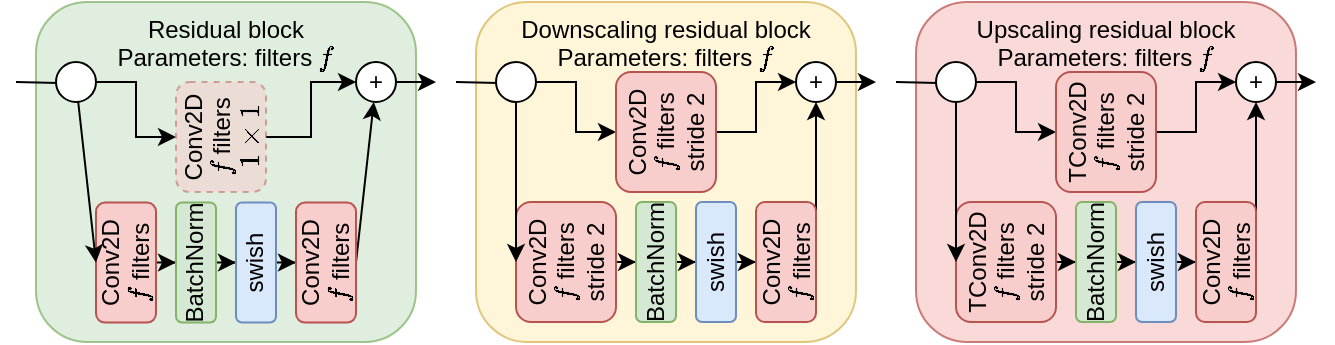 <mxfile version="21.2.1" type="device">
  <diagram name="Page-1" id="uF6jB65cRRXunK7-ltSC">
    <mxGraphModel dx="627" dy="674" grid="1" gridSize="10" guides="1" tooltips="1" connect="1" arrows="1" fold="1" page="1" pageScale="1" pageWidth="2000" pageHeight="400" math="1" shadow="0">
      <root>
        <mxCell id="0" />
        <mxCell id="1" parent="0" />
        <mxCell id="XVJnpDNFxtbZmpx2UN8z-15" value="Residual block&lt;br&gt;Parameters: filters \(f\)" style="rounded=1;whiteSpace=wrap;html=1;fillColor=#d5e8d4;strokeColor=#82b366;verticalAlign=top;opacity=75;movable=0;resizable=0;rotatable=0;deletable=0;editable=0;locked=1;connectable=0;" parent="1" vertex="1">
          <mxGeometry x="100" y="30" width="190" height="170" as="geometry" />
        </mxCell>
        <mxCell id="XVJnpDNFxtbZmpx2UN8z-7" style="edgeStyle=orthogonalEdgeStyle;rounded=0;orthogonalLoop=1;jettySize=auto;html=1;entryX=0;entryY=0.5;entryDx=0;entryDy=0;" parent="1" source="XVJnpDNFxtbZmpx2UN8z-1" target="XVJnpDNFxtbZmpx2UN8z-2" edge="1">
          <mxGeometry relative="1" as="geometry" />
        </mxCell>
        <mxCell id="XVJnpDNFxtbZmpx2UN8z-1" value="Conv2D&lt;br&gt;\(f\) filters" style="rounded=1;whiteSpace=wrap;html=1;fillColor=#f8cecc;strokeColor=#b85450;verticalAlign=middle;horizontal=0;" parent="1" vertex="1">
          <mxGeometry x="130" y="130.28" width="30" height="60" as="geometry" />
        </mxCell>
        <mxCell id="XVJnpDNFxtbZmpx2UN8z-8" style="edgeStyle=orthogonalEdgeStyle;rounded=0;orthogonalLoop=1;jettySize=auto;html=1;entryX=0;entryY=0.5;entryDx=0;entryDy=0;" parent="1" source="XVJnpDNFxtbZmpx2UN8z-2" target="XVJnpDNFxtbZmpx2UN8z-3" edge="1">
          <mxGeometry relative="1" as="geometry" />
        </mxCell>
        <mxCell id="XVJnpDNFxtbZmpx2UN8z-2" value="BatchNorm" style="rounded=1;whiteSpace=wrap;html=1;fillColor=#d5e8d4;strokeColor=#82b366;horizontal=0;" parent="1" vertex="1">
          <mxGeometry x="170" y="130.28" width="20" height="60" as="geometry" />
        </mxCell>
        <mxCell id="XVJnpDNFxtbZmpx2UN8z-9" style="edgeStyle=orthogonalEdgeStyle;rounded=0;orthogonalLoop=1;jettySize=auto;html=1;entryX=0;entryY=0.5;entryDx=0;entryDy=0;" parent="1" source="XVJnpDNFxtbZmpx2UN8z-3" target="XVJnpDNFxtbZmpx2UN8z-4" edge="1">
          <mxGeometry relative="1" as="geometry" />
        </mxCell>
        <mxCell id="XVJnpDNFxtbZmpx2UN8z-3" value="swish" style="rounded=1;whiteSpace=wrap;html=1;fillColor=#dae8fc;strokeColor=#6c8ebf;horizontal=0;" parent="1" vertex="1">
          <mxGeometry x="200" y="130.28" width="20" height="60" as="geometry" />
        </mxCell>
        <mxCell id="XVJnpDNFxtbZmpx2UN8z-11" style="rounded=0;orthogonalLoop=1;jettySize=auto;html=1;exitX=1;exitY=0.5;exitDx=0;exitDy=0;" parent="1" source="XVJnpDNFxtbZmpx2UN8z-4" target="XVJnpDNFxtbZmpx2UN8z-10" edge="1">
          <mxGeometry relative="1" as="geometry">
            <mxPoint x="267.64" y="129.998" as="targetPoint" />
          </mxGeometry>
        </mxCell>
        <mxCell id="XVJnpDNFxtbZmpx2UN8z-4" value="Conv2D&lt;br&gt;\(f\) filters" style="rounded=1;whiteSpace=wrap;html=1;fillColor=#f8cecc;strokeColor=#b85450;horizontal=0;" parent="1" vertex="1">
          <mxGeometry x="230" y="130.28" width="30" height="60" as="geometry" />
        </mxCell>
        <mxCell id="XVJnpDNFxtbZmpx2UN8z-6" style="rounded=0;orthogonalLoop=1;jettySize=auto;html=1;entryX=0;entryY=0.5;entryDx=0;entryDy=0;" parent="1" source="XVJnpDNFxtbZmpx2UN8z-5" target="XVJnpDNFxtbZmpx2UN8z-1" edge="1">
          <mxGeometry relative="1" as="geometry">
            <mxPoint x="122.36" y="129.998" as="sourcePoint" />
          </mxGeometry>
        </mxCell>
        <mxCell id="XVJnpDNFxtbZmpx2UN8z-12" style="edgeStyle=orthogonalEdgeStyle;rounded=0;orthogonalLoop=1;jettySize=auto;html=1;" parent="1" source="XVJnpDNFxtbZmpx2UN8z-5" target="XVCHY5F9SV1qqSp3_OWr-54" edge="1">
          <mxGeometry relative="1" as="geometry" />
        </mxCell>
        <mxCell id="XVJnpDNFxtbZmpx2UN8z-13" style="edgeStyle=orthogonalEdgeStyle;rounded=0;orthogonalLoop=1;jettySize=auto;html=1;" parent="1" target="XVJnpDNFxtbZmpx2UN8z-5" edge="1">
          <mxGeometry relative="1" as="geometry">
            <mxPoint x="90" y="70" as="sourcePoint" />
          </mxGeometry>
        </mxCell>
        <mxCell id="XVJnpDNFxtbZmpx2UN8z-5" value="" style="ellipse;whiteSpace=wrap;html=1;aspect=fixed;" parent="1" vertex="1">
          <mxGeometry x="110" y="60" width="20" height="20" as="geometry" />
        </mxCell>
        <mxCell id="XVJnpDNFxtbZmpx2UN8z-14" style="edgeStyle=orthogonalEdgeStyle;rounded=0;orthogonalLoop=1;jettySize=auto;html=1;" parent="1" source="XVJnpDNFxtbZmpx2UN8z-10" edge="1">
          <mxGeometry relative="1" as="geometry">
            <mxPoint x="300" y="70" as="targetPoint" />
          </mxGeometry>
        </mxCell>
        <mxCell id="XVJnpDNFxtbZmpx2UN8z-10" value="+" style="ellipse;whiteSpace=wrap;html=1;aspect=fixed;" parent="1" vertex="1">
          <mxGeometry x="260" y="60" width="20" height="20" as="geometry" />
        </mxCell>
        <mxCell id="XVCHY5F9SV1qqSp3_OWr-2" value="Downscaling residual block&lt;br&gt;Parameters: filters \(f\)" style="rounded=1;whiteSpace=wrap;html=1;fillColor=#fff2cc;strokeColor=#d6b656;verticalAlign=top;opacity=75;movable=0;resizable=0;rotatable=0;deletable=0;editable=0;locked=1;connectable=0;" vertex="1" parent="1">
          <mxGeometry x="320" y="30" width="190" height="170" as="geometry" />
        </mxCell>
        <mxCell id="XVCHY5F9SV1qqSp3_OWr-3" style="edgeStyle=orthogonalEdgeStyle;rounded=0;orthogonalLoop=1;jettySize=auto;html=1;entryX=0;entryY=0.5;entryDx=0;entryDy=0;" edge="1" parent="1" source="XVCHY5F9SV1qqSp3_OWr-4" target="XVCHY5F9SV1qqSp3_OWr-6">
          <mxGeometry relative="1" as="geometry" />
        </mxCell>
        <mxCell id="XVCHY5F9SV1qqSp3_OWr-4" value="Conv2D&lt;br&gt;\(f\) filters&lt;br&gt;stride 2" style="rounded=1;whiteSpace=wrap;html=1;fillColor=#f8cecc;strokeColor=#b85450;verticalAlign=middle;horizontal=0;" vertex="1" parent="1">
          <mxGeometry x="340" y="130" width="50" height="60" as="geometry" />
        </mxCell>
        <mxCell id="XVCHY5F9SV1qqSp3_OWr-5" style="edgeStyle=orthogonalEdgeStyle;rounded=0;orthogonalLoop=1;jettySize=auto;html=1;entryX=0;entryY=0.5;entryDx=0;entryDy=0;" edge="1" parent="1" source="XVCHY5F9SV1qqSp3_OWr-6" target="XVCHY5F9SV1qqSp3_OWr-8">
          <mxGeometry relative="1" as="geometry" />
        </mxCell>
        <mxCell id="XVCHY5F9SV1qqSp3_OWr-6" value="BatchNorm" style="rounded=1;whiteSpace=wrap;html=1;fillColor=#d5e8d4;strokeColor=#82b366;horizontal=0;" vertex="1" parent="1">
          <mxGeometry x="400" y="130" width="20" height="60" as="geometry" />
        </mxCell>
        <mxCell id="XVCHY5F9SV1qqSp3_OWr-7" style="edgeStyle=orthogonalEdgeStyle;rounded=0;orthogonalLoop=1;jettySize=auto;html=1;entryX=0;entryY=0.5;entryDx=0;entryDy=0;" edge="1" parent="1" source="XVCHY5F9SV1qqSp3_OWr-8" target="XVCHY5F9SV1qqSp3_OWr-10">
          <mxGeometry relative="1" as="geometry" />
        </mxCell>
        <mxCell id="XVCHY5F9SV1qqSp3_OWr-8" value="swish" style="rounded=1;whiteSpace=wrap;html=1;fillColor=#dae8fc;strokeColor=#6c8ebf;horizontal=0;" vertex="1" parent="1">
          <mxGeometry x="430" y="130" width="20" height="60" as="geometry" />
        </mxCell>
        <mxCell id="XVCHY5F9SV1qqSp3_OWr-9" style="rounded=0;orthogonalLoop=1;jettySize=auto;html=1;exitX=1;exitY=0.5;exitDx=0;exitDy=0;" edge="1" parent="1" source="XVCHY5F9SV1qqSp3_OWr-10" target="XVCHY5F9SV1qqSp3_OWr-16">
          <mxGeometry relative="1" as="geometry" />
        </mxCell>
        <mxCell id="XVCHY5F9SV1qqSp3_OWr-10" value="Conv2D&lt;br&gt;\(f\) filters" style="rounded=1;whiteSpace=wrap;html=1;fillColor=#f8cecc;strokeColor=#b85450;horizontal=0;" vertex="1" parent="1">
          <mxGeometry x="460" y="130" width="30" height="60" as="geometry" />
        </mxCell>
        <mxCell id="XVCHY5F9SV1qqSp3_OWr-11" style="rounded=0;orthogonalLoop=1;jettySize=auto;html=1;entryX=0;entryY=0.5;entryDx=0;entryDy=0;" edge="1" parent="1" source="XVCHY5F9SV1qqSp3_OWr-14" target="XVCHY5F9SV1qqSp3_OWr-4">
          <mxGeometry relative="1" as="geometry" />
        </mxCell>
        <mxCell id="XVCHY5F9SV1qqSp3_OWr-12" style="edgeStyle=orthogonalEdgeStyle;rounded=0;orthogonalLoop=1;jettySize=auto;html=1;" edge="1" parent="1" source="XVCHY5F9SV1qqSp3_OWr-14" target="XVCHY5F9SV1qqSp3_OWr-17">
          <mxGeometry relative="1" as="geometry" />
        </mxCell>
        <mxCell id="XVCHY5F9SV1qqSp3_OWr-13" style="edgeStyle=orthogonalEdgeStyle;rounded=0;orthogonalLoop=1;jettySize=auto;html=1;" edge="1" parent="1" target="XVCHY5F9SV1qqSp3_OWr-14">
          <mxGeometry relative="1" as="geometry">
            <mxPoint x="310" y="70" as="sourcePoint" />
          </mxGeometry>
        </mxCell>
        <mxCell id="XVCHY5F9SV1qqSp3_OWr-14" value="" style="ellipse;whiteSpace=wrap;html=1;aspect=fixed;" vertex="1" parent="1">
          <mxGeometry x="330" y="60" width="20" height="20" as="geometry" />
        </mxCell>
        <mxCell id="XVCHY5F9SV1qqSp3_OWr-15" style="edgeStyle=orthogonalEdgeStyle;rounded=0;orthogonalLoop=1;jettySize=auto;html=1;" edge="1" parent="1" source="XVCHY5F9SV1qqSp3_OWr-16">
          <mxGeometry relative="1" as="geometry">
            <mxPoint x="520" y="70" as="targetPoint" />
          </mxGeometry>
        </mxCell>
        <mxCell id="XVCHY5F9SV1qqSp3_OWr-16" value="+" style="ellipse;whiteSpace=wrap;html=1;aspect=fixed;" vertex="1" parent="1">
          <mxGeometry x="480" y="60" width="20" height="20" as="geometry" />
        </mxCell>
        <mxCell id="XVCHY5F9SV1qqSp3_OWr-18" style="edgeStyle=orthogonalEdgeStyle;rounded=0;orthogonalLoop=1;jettySize=auto;html=1;" edge="1" parent="1" source="XVCHY5F9SV1qqSp3_OWr-17" target="XVCHY5F9SV1qqSp3_OWr-16">
          <mxGeometry relative="1" as="geometry" />
        </mxCell>
        <mxCell id="XVCHY5F9SV1qqSp3_OWr-17" value="Conv2D&lt;br&gt;\(f\) filters&lt;br&gt;stride 2" style="rounded=1;whiteSpace=wrap;html=1;fillColor=#f8cecc;strokeColor=#b85450;verticalAlign=middle;horizontal=0;" vertex="1" parent="1">
          <mxGeometry x="390" y="65" width="50" height="60" as="geometry" />
        </mxCell>
        <mxCell id="XVCHY5F9SV1qqSp3_OWr-36" value="Upscaling residual block&lt;br&gt;Parameters: filters \(f\)" style="rounded=1;whiteSpace=wrap;html=1;fillColor=#f8cecc;strokeColor=#b85450;verticalAlign=top;opacity=75;movable=0;resizable=0;rotatable=0;deletable=0;editable=0;locked=1;connectable=0;" vertex="1" parent="1">
          <mxGeometry x="540" y="30" width="190" height="170" as="geometry" />
        </mxCell>
        <mxCell id="XVCHY5F9SV1qqSp3_OWr-37" style="edgeStyle=orthogonalEdgeStyle;rounded=0;orthogonalLoop=1;jettySize=auto;html=1;entryX=0;entryY=0.5;entryDx=0;entryDy=0;" edge="1" parent="1" source="XVCHY5F9SV1qqSp3_OWr-38" target="XVCHY5F9SV1qqSp3_OWr-40">
          <mxGeometry relative="1" as="geometry" />
        </mxCell>
        <mxCell id="XVCHY5F9SV1qqSp3_OWr-38" value="TConv2D&lt;br&gt;\(f\) filters&lt;br&gt;stride 2" style="rounded=1;whiteSpace=wrap;html=1;fillColor=#f8cecc;strokeColor=#b85450;verticalAlign=middle;horizontal=0;" vertex="1" parent="1">
          <mxGeometry x="560" y="130" width="50" height="60" as="geometry" />
        </mxCell>
        <mxCell id="XVCHY5F9SV1qqSp3_OWr-39" style="edgeStyle=orthogonalEdgeStyle;rounded=0;orthogonalLoop=1;jettySize=auto;html=1;entryX=0;entryY=0.5;entryDx=0;entryDy=0;" edge="1" parent="1" source="XVCHY5F9SV1qqSp3_OWr-40" target="XVCHY5F9SV1qqSp3_OWr-42">
          <mxGeometry relative="1" as="geometry" />
        </mxCell>
        <mxCell id="XVCHY5F9SV1qqSp3_OWr-40" value="BatchNorm" style="rounded=1;whiteSpace=wrap;html=1;fillColor=#d5e8d4;strokeColor=#82b366;horizontal=0;" vertex="1" parent="1">
          <mxGeometry x="620" y="130" width="20" height="60" as="geometry" />
        </mxCell>
        <mxCell id="XVCHY5F9SV1qqSp3_OWr-41" style="edgeStyle=orthogonalEdgeStyle;rounded=0;orthogonalLoop=1;jettySize=auto;html=1;entryX=0;entryY=0.5;entryDx=0;entryDy=0;" edge="1" parent="1" source="XVCHY5F9SV1qqSp3_OWr-42" target="XVCHY5F9SV1qqSp3_OWr-44">
          <mxGeometry relative="1" as="geometry" />
        </mxCell>
        <mxCell id="XVCHY5F9SV1qqSp3_OWr-42" value="swish" style="rounded=1;whiteSpace=wrap;html=1;fillColor=#dae8fc;strokeColor=#6c8ebf;horizontal=0;" vertex="1" parent="1">
          <mxGeometry x="650" y="130" width="20" height="60" as="geometry" />
        </mxCell>
        <mxCell id="XVCHY5F9SV1qqSp3_OWr-43" style="rounded=0;orthogonalLoop=1;jettySize=auto;html=1;exitX=1;exitY=0.5;exitDx=0;exitDy=0;" edge="1" parent="1" source="XVCHY5F9SV1qqSp3_OWr-44" target="XVCHY5F9SV1qqSp3_OWr-50">
          <mxGeometry relative="1" as="geometry" />
        </mxCell>
        <mxCell id="XVCHY5F9SV1qqSp3_OWr-44" value="Conv2D&lt;br&gt;\(f\) filters" style="rounded=1;whiteSpace=wrap;html=1;fillColor=#f8cecc;strokeColor=#b85450;horizontal=0;" vertex="1" parent="1">
          <mxGeometry x="680" y="130" width="30" height="60" as="geometry" />
        </mxCell>
        <mxCell id="XVCHY5F9SV1qqSp3_OWr-45" style="rounded=0;orthogonalLoop=1;jettySize=auto;html=1;entryX=0;entryY=0.5;entryDx=0;entryDy=0;" edge="1" parent="1" source="XVCHY5F9SV1qqSp3_OWr-48" target="XVCHY5F9SV1qqSp3_OWr-38">
          <mxGeometry relative="1" as="geometry" />
        </mxCell>
        <mxCell id="XVCHY5F9SV1qqSp3_OWr-46" style="edgeStyle=orthogonalEdgeStyle;rounded=0;orthogonalLoop=1;jettySize=auto;html=1;" edge="1" parent="1" source="XVCHY5F9SV1qqSp3_OWr-48" target="XVCHY5F9SV1qqSp3_OWr-52">
          <mxGeometry relative="1" as="geometry" />
        </mxCell>
        <mxCell id="XVCHY5F9SV1qqSp3_OWr-47" style="edgeStyle=orthogonalEdgeStyle;rounded=0;orthogonalLoop=1;jettySize=auto;html=1;" edge="1" parent="1" target="XVCHY5F9SV1qqSp3_OWr-48">
          <mxGeometry relative="1" as="geometry">
            <mxPoint x="530" y="70" as="sourcePoint" />
          </mxGeometry>
        </mxCell>
        <mxCell id="XVCHY5F9SV1qqSp3_OWr-48" value="" style="ellipse;whiteSpace=wrap;html=1;aspect=fixed;" vertex="1" parent="1">
          <mxGeometry x="550" y="60" width="20" height="20" as="geometry" />
        </mxCell>
        <mxCell id="XVCHY5F9SV1qqSp3_OWr-49" style="edgeStyle=orthogonalEdgeStyle;rounded=0;orthogonalLoop=1;jettySize=auto;html=1;" edge="1" parent="1" source="XVCHY5F9SV1qqSp3_OWr-50">
          <mxGeometry relative="1" as="geometry">
            <mxPoint x="740" y="70" as="targetPoint" />
          </mxGeometry>
        </mxCell>
        <mxCell id="XVCHY5F9SV1qqSp3_OWr-50" value="+" style="ellipse;whiteSpace=wrap;html=1;aspect=fixed;" vertex="1" parent="1">
          <mxGeometry x="700" y="60" width="20" height="20" as="geometry" />
        </mxCell>
        <mxCell id="XVCHY5F9SV1qqSp3_OWr-51" style="edgeStyle=orthogonalEdgeStyle;rounded=0;orthogonalLoop=1;jettySize=auto;html=1;" edge="1" parent="1" source="XVCHY5F9SV1qqSp3_OWr-52" target="XVCHY5F9SV1qqSp3_OWr-50">
          <mxGeometry relative="1" as="geometry" />
        </mxCell>
        <mxCell id="XVCHY5F9SV1qqSp3_OWr-52" value="TConv2D&lt;br&gt;\(f\) filters&lt;br&gt;stride 2" style="rounded=1;whiteSpace=wrap;html=1;fillColor=#f8cecc;strokeColor=#b85450;verticalAlign=middle;horizontal=0;" vertex="1" parent="1">
          <mxGeometry x="610" y="65" width="50" height="60" as="geometry" />
        </mxCell>
        <mxCell id="XVCHY5F9SV1qqSp3_OWr-55" style="edgeStyle=orthogonalEdgeStyle;rounded=0;orthogonalLoop=1;jettySize=auto;html=1;" edge="1" parent="1" source="XVCHY5F9SV1qqSp3_OWr-54" target="XVJnpDNFxtbZmpx2UN8z-10">
          <mxGeometry relative="1" as="geometry" />
        </mxCell>
        <mxCell id="XVCHY5F9SV1qqSp3_OWr-54" value="Conv2D&lt;br&gt;\(f\) filters&lt;br&gt;\(1 \times 1\)" style="rounded=1;whiteSpace=wrap;html=1;fillColor=#f8cecc;strokeColor=#b85450;verticalAlign=middle;horizontal=0;dashed=1;opacity=50;" vertex="1" parent="1">
          <mxGeometry x="170" y="70" width="45" height="55" as="geometry" />
        </mxCell>
      </root>
    </mxGraphModel>
  </diagram>
</mxfile>
